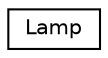 digraph G
{
  edge [fontname="Helvetica",fontsize="10",labelfontname="Helvetica",labelfontsize="10"];
  node [fontname="Helvetica",fontsize="10",shape=record];
  rankdir=LR;
  Node1 [label="Lamp",height=0.2,width=0.4,color="black", fillcolor="white", style="filled",URL="$d5/d72/structLamp.html"];
}
